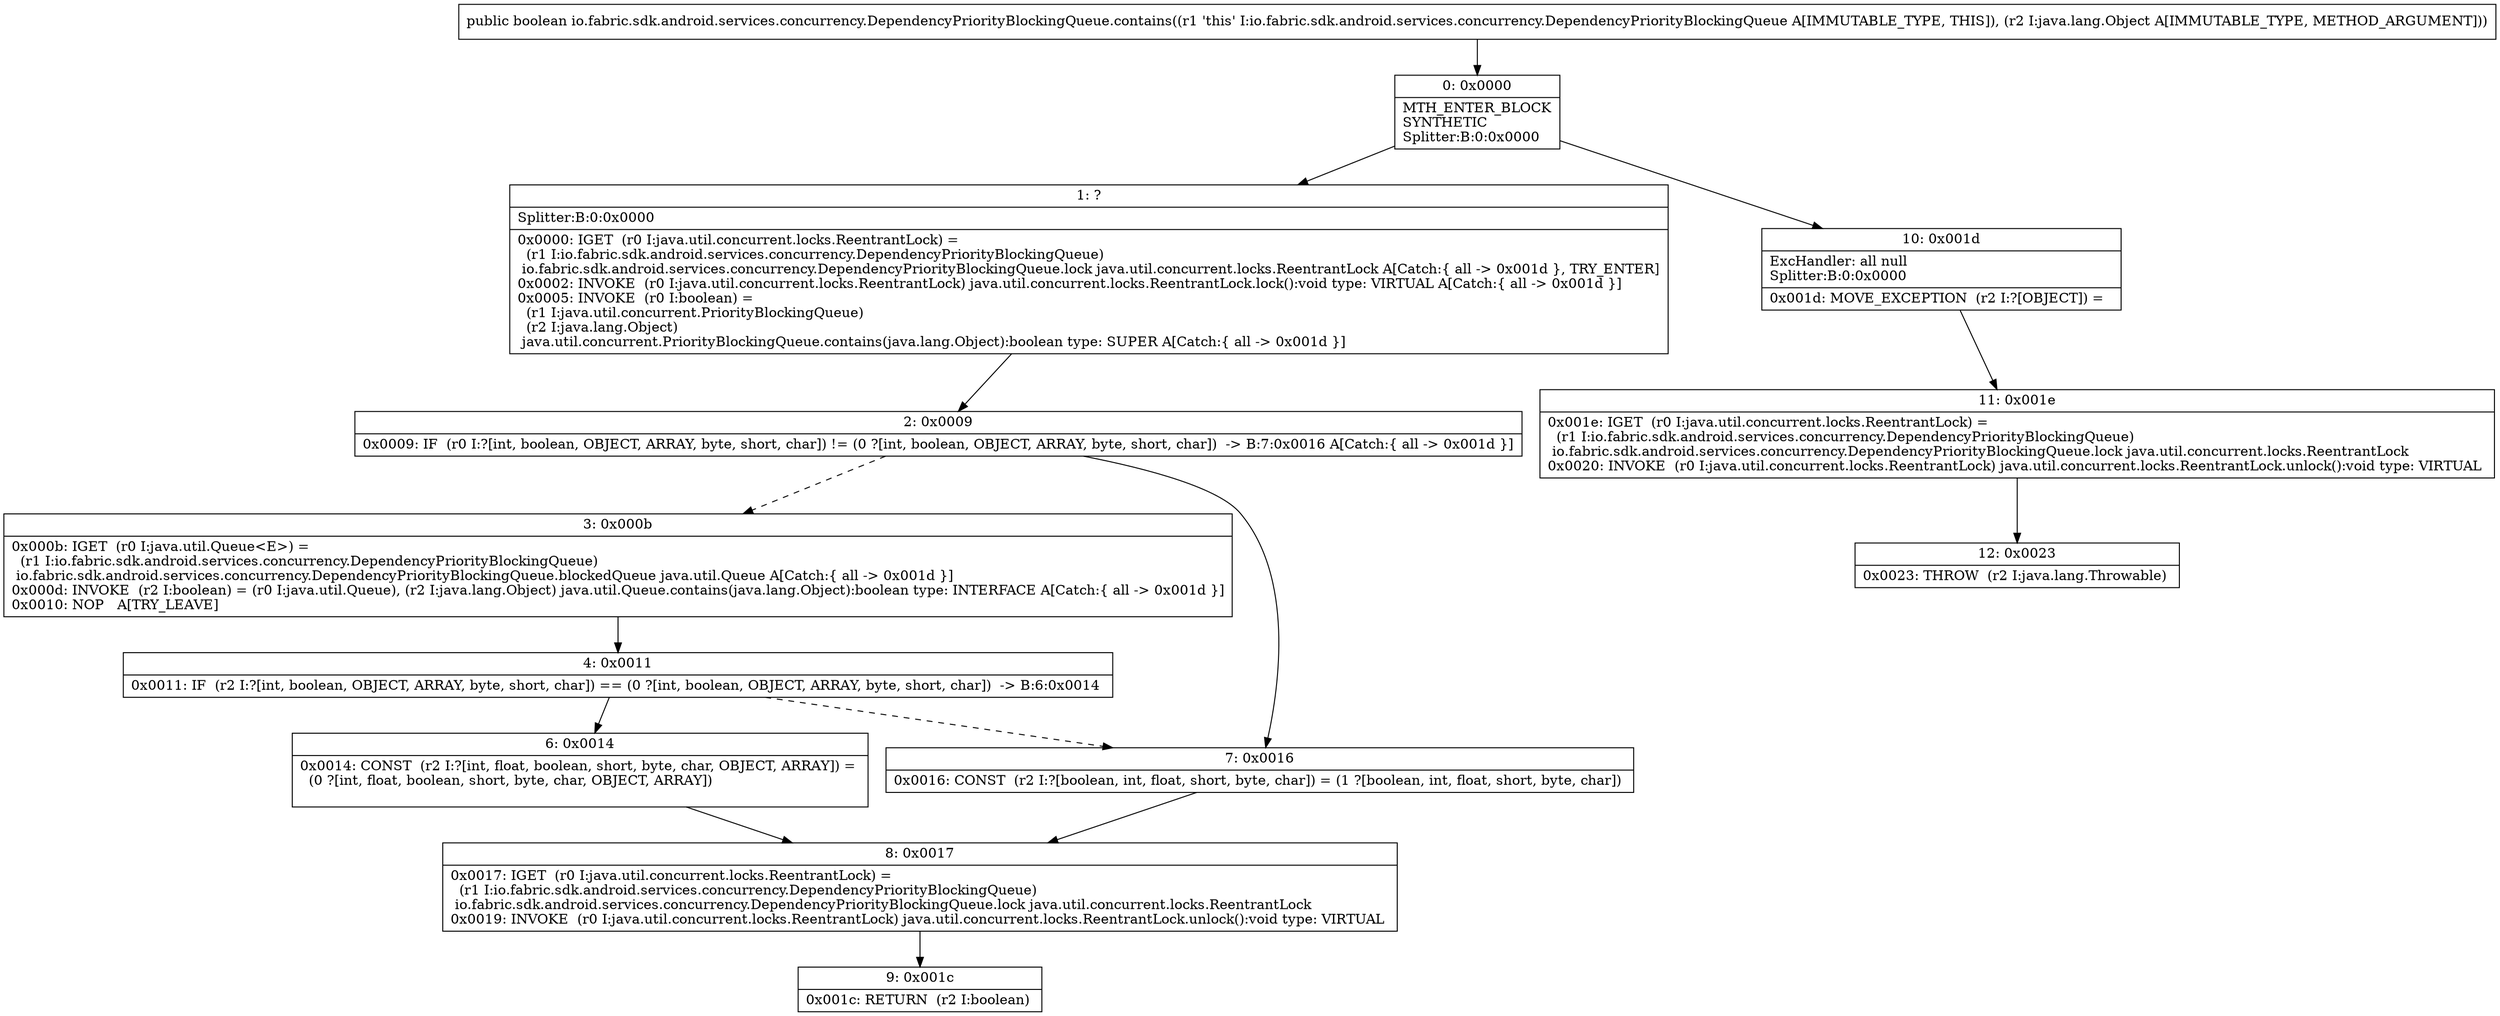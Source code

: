 digraph "CFG forio.fabric.sdk.android.services.concurrency.DependencyPriorityBlockingQueue.contains(Ljava\/lang\/Object;)Z" {
Node_0 [shape=record,label="{0\:\ 0x0000|MTH_ENTER_BLOCK\lSYNTHETIC\lSplitter:B:0:0x0000\l}"];
Node_1 [shape=record,label="{1\:\ ?|Splitter:B:0:0x0000\l|0x0000: IGET  (r0 I:java.util.concurrent.locks.ReentrantLock) = \l  (r1 I:io.fabric.sdk.android.services.concurrency.DependencyPriorityBlockingQueue)\l io.fabric.sdk.android.services.concurrency.DependencyPriorityBlockingQueue.lock java.util.concurrent.locks.ReentrantLock A[Catch:\{ all \-\> 0x001d \}, TRY_ENTER]\l0x0002: INVOKE  (r0 I:java.util.concurrent.locks.ReentrantLock) java.util.concurrent.locks.ReentrantLock.lock():void type: VIRTUAL A[Catch:\{ all \-\> 0x001d \}]\l0x0005: INVOKE  (r0 I:boolean) = \l  (r1 I:java.util.concurrent.PriorityBlockingQueue)\l  (r2 I:java.lang.Object)\l java.util.concurrent.PriorityBlockingQueue.contains(java.lang.Object):boolean type: SUPER A[Catch:\{ all \-\> 0x001d \}]\l}"];
Node_2 [shape=record,label="{2\:\ 0x0009|0x0009: IF  (r0 I:?[int, boolean, OBJECT, ARRAY, byte, short, char]) != (0 ?[int, boolean, OBJECT, ARRAY, byte, short, char])  \-\> B:7:0x0016 A[Catch:\{ all \-\> 0x001d \}]\l}"];
Node_3 [shape=record,label="{3\:\ 0x000b|0x000b: IGET  (r0 I:java.util.Queue\<E\>) = \l  (r1 I:io.fabric.sdk.android.services.concurrency.DependencyPriorityBlockingQueue)\l io.fabric.sdk.android.services.concurrency.DependencyPriorityBlockingQueue.blockedQueue java.util.Queue A[Catch:\{ all \-\> 0x001d \}]\l0x000d: INVOKE  (r2 I:boolean) = (r0 I:java.util.Queue), (r2 I:java.lang.Object) java.util.Queue.contains(java.lang.Object):boolean type: INTERFACE A[Catch:\{ all \-\> 0x001d \}]\l0x0010: NOP   A[TRY_LEAVE]\l}"];
Node_4 [shape=record,label="{4\:\ 0x0011|0x0011: IF  (r2 I:?[int, boolean, OBJECT, ARRAY, byte, short, char]) == (0 ?[int, boolean, OBJECT, ARRAY, byte, short, char])  \-\> B:6:0x0014 \l}"];
Node_6 [shape=record,label="{6\:\ 0x0014|0x0014: CONST  (r2 I:?[int, float, boolean, short, byte, char, OBJECT, ARRAY]) = \l  (0 ?[int, float, boolean, short, byte, char, OBJECT, ARRAY])\l \l}"];
Node_7 [shape=record,label="{7\:\ 0x0016|0x0016: CONST  (r2 I:?[boolean, int, float, short, byte, char]) = (1 ?[boolean, int, float, short, byte, char]) \l}"];
Node_8 [shape=record,label="{8\:\ 0x0017|0x0017: IGET  (r0 I:java.util.concurrent.locks.ReentrantLock) = \l  (r1 I:io.fabric.sdk.android.services.concurrency.DependencyPriorityBlockingQueue)\l io.fabric.sdk.android.services.concurrency.DependencyPriorityBlockingQueue.lock java.util.concurrent.locks.ReentrantLock \l0x0019: INVOKE  (r0 I:java.util.concurrent.locks.ReentrantLock) java.util.concurrent.locks.ReentrantLock.unlock():void type: VIRTUAL \l}"];
Node_9 [shape=record,label="{9\:\ 0x001c|0x001c: RETURN  (r2 I:boolean) \l}"];
Node_10 [shape=record,label="{10\:\ 0x001d|ExcHandler: all null\lSplitter:B:0:0x0000\l|0x001d: MOVE_EXCEPTION  (r2 I:?[OBJECT]) =  \l}"];
Node_11 [shape=record,label="{11\:\ 0x001e|0x001e: IGET  (r0 I:java.util.concurrent.locks.ReentrantLock) = \l  (r1 I:io.fabric.sdk.android.services.concurrency.DependencyPriorityBlockingQueue)\l io.fabric.sdk.android.services.concurrency.DependencyPriorityBlockingQueue.lock java.util.concurrent.locks.ReentrantLock \l0x0020: INVOKE  (r0 I:java.util.concurrent.locks.ReentrantLock) java.util.concurrent.locks.ReentrantLock.unlock():void type: VIRTUAL \l}"];
Node_12 [shape=record,label="{12\:\ 0x0023|0x0023: THROW  (r2 I:java.lang.Throwable) \l}"];
MethodNode[shape=record,label="{public boolean io.fabric.sdk.android.services.concurrency.DependencyPriorityBlockingQueue.contains((r1 'this' I:io.fabric.sdk.android.services.concurrency.DependencyPriorityBlockingQueue A[IMMUTABLE_TYPE, THIS]), (r2 I:java.lang.Object A[IMMUTABLE_TYPE, METHOD_ARGUMENT])) }"];
MethodNode -> Node_0;
Node_0 -> Node_1;
Node_0 -> Node_10;
Node_1 -> Node_2;
Node_2 -> Node_3[style=dashed];
Node_2 -> Node_7;
Node_3 -> Node_4;
Node_4 -> Node_6;
Node_4 -> Node_7[style=dashed];
Node_6 -> Node_8;
Node_7 -> Node_8;
Node_8 -> Node_9;
Node_10 -> Node_11;
Node_11 -> Node_12;
}

